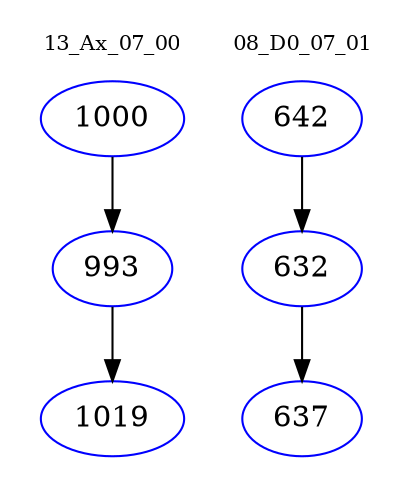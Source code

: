 digraph{
subgraph cluster_0 {
color = white
label = "13_Ax_07_00";
fontsize=10;
T0_1000 [label="1000", color="blue"]
T0_1000 -> T0_993 [color="black"]
T0_993 [label="993", color="blue"]
T0_993 -> T0_1019 [color="black"]
T0_1019 [label="1019", color="blue"]
}
subgraph cluster_1 {
color = white
label = "08_D0_07_01";
fontsize=10;
T1_642 [label="642", color="blue"]
T1_642 -> T1_632 [color="black"]
T1_632 [label="632", color="blue"]
T1_632 -> T1_637 [color="black"]
T1_637 [label="637", color="blue"]
}
}
